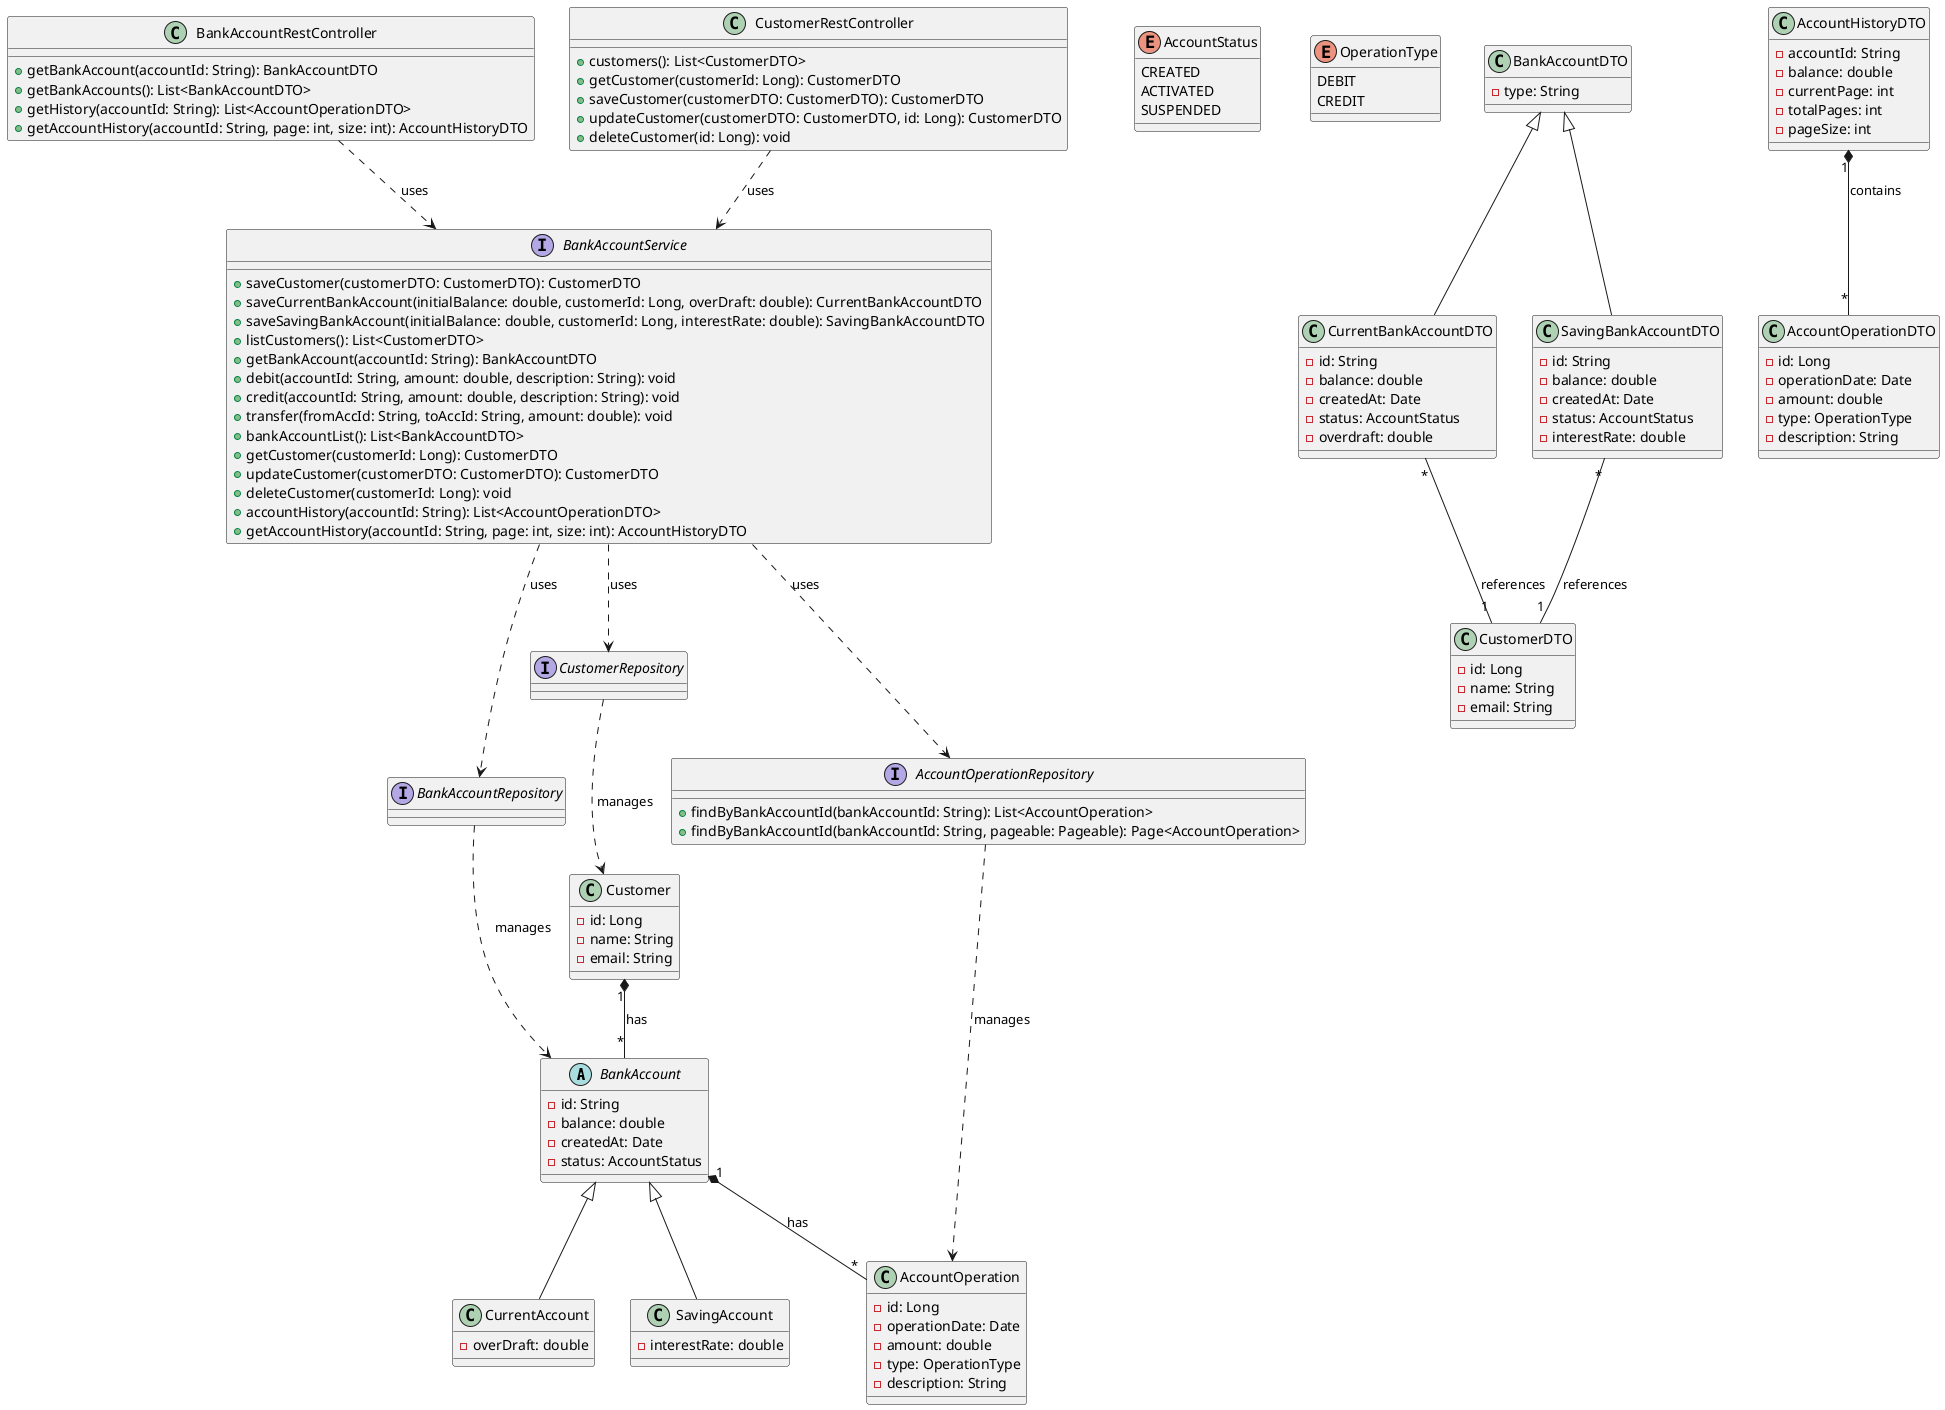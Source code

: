 @startuml Digital Banking Backend Class Diagram

' Entities
abstract class BankAccount {
  -id: String
  -balance: double
  -createdAt: Date
  -status: AccountStatus
}

class Customer {
  -id: Long
  -name: String
  -email: String
}

class CurrentAccount extends BankAccount {
  -overDraft: double
}

class SavingAccount extends BankAccount {
  -interestRate: double
}

class AccountOperation {
  -id: Long
  -operationDate: Date
  -amount: double
  -type: OperationType
  -description: String
}

enum AccountStatus {
  CREATED
  ACTIVATED
  SUSPENDED
}

enum OperationType {
  DEBIT
  CREDIT
}

' DTOs
class BankAccountDTO {
  -type: String
}

class CurrentBankAccountDTO extends BankAccountDTO {
  -id: String
  -balance: double
  -createdAt: Date
  -status: AccountStatus
  -overdraft: double
}

class SavingBankAccountDTO extends BankAccountDTO {
  -id: String
  -balance: double
  -createdAt: Date
  -status: AccountStatus
  -interestRate: double
}

class CustomerDTO {
  -id: Long
  -name: String
  -email: String
}

class AccountOperationDTO {
  -id: Long
  -operationDate: Date
  -amount: double
  -type: OperationType
  -description: String
}

class AccountHistoryDTO {
  -accountId: String
  -balance: double
  -currentPage: int
  -totalPages: int
  -pageSize: int
}

' Repositories
interface BankAccountRepository {
}

interface CustomerRepository {
}

interface AccountOperationRepository {
  +findByBankAccountId(bankAccountId: String): List<AccountOperation>
  +findByBankAccountId(bankAccountId: String, pageable: Pageable): Page<AccountOperation>
}

' Services
interface BankAccountService {
  +saveCustomer(customerDTO: CustomerDTO): CustomerDTO
  +saveCurrentBankAccount(initialBalance: double, customerId: Long, overDraft: double): CurrentBankAccountDTO
  +saveSavingBankAccount(initialBalance: double, customerId: Long, interestRate: double): SavingBankAccountDTO
  +listCustomers(): List<CustomerDTO>
  +getBankAccount(accountId: String): BankAccountDTO
  +debit(accountId: String, amount: double, description: String): void
  +credit(accountId: String, amount: double, description: String): void
  +transfer(fromAccId: String, toAccId: String, amount: double): void
  +bankAccountList(): List<BankAccountDTO>
  +getCustomer(customerId: Long): CustomerDTO
  +updateCustomer(customerDTO: CustomerDTO): CustomerDTO
  +deleteCustomer(customerId: Long): void
  +accountHistory(accountId: String): List<AccountOperationDTO>
  +getAccountHistory(accountId: String, page: int, size: int): AccountHistoryDTO
}

' Controllers
class BankAccountRestController {
  +getBankAccount(accountId: String): BankAccountDTO
  +getBankAccounts(): List<BankAccountDTO>
  +getHistory(accountId: String): List<AccountOperationDTO>
  +getAccountHistory(accountId: String, page: int, size: int): AccountHistoryDTO
}

class CustomerRestController {
  +customers(): List<CustomerDTO>
  +getCustomer(customerId: Long): CustomerDTO
  +saveCustomer(customerDTO: CustomerDTO): CustomerDTO
  +updateCustomer(customerDTO: CustomerDTO, id: Long): CustomerDTO
  +deleteCustomer(id: Long): void
}

' Relationships
Customer "1" *-- "*" BankAccount : has
BankAccount "1" *-- "*" AccountOperation : has

BankAccountRepository ..> BankAccount : manages
CustomerRepository ..> Customer : manages
AccountOperationRepository ..> AccountOperation : manages

BankAccountService ..> BankAccountRepository : uses
BankAccountService ..> CustomerRepository : uses
BankAccountService ..> AccountOperationRepository : uses

BankAccountRestController ..> BankAccountService : uses
CustomerRestController ..> BankAccountService : uses

CurrentBankAccountDTO "*" -- "1" CustomerDTO : references
SavingBankAccountDTO "*" -- "1" CustomerDTO : references
AccountHistoryDTO "1" *-- "*" AccountOperationDTO : contains

@enduml